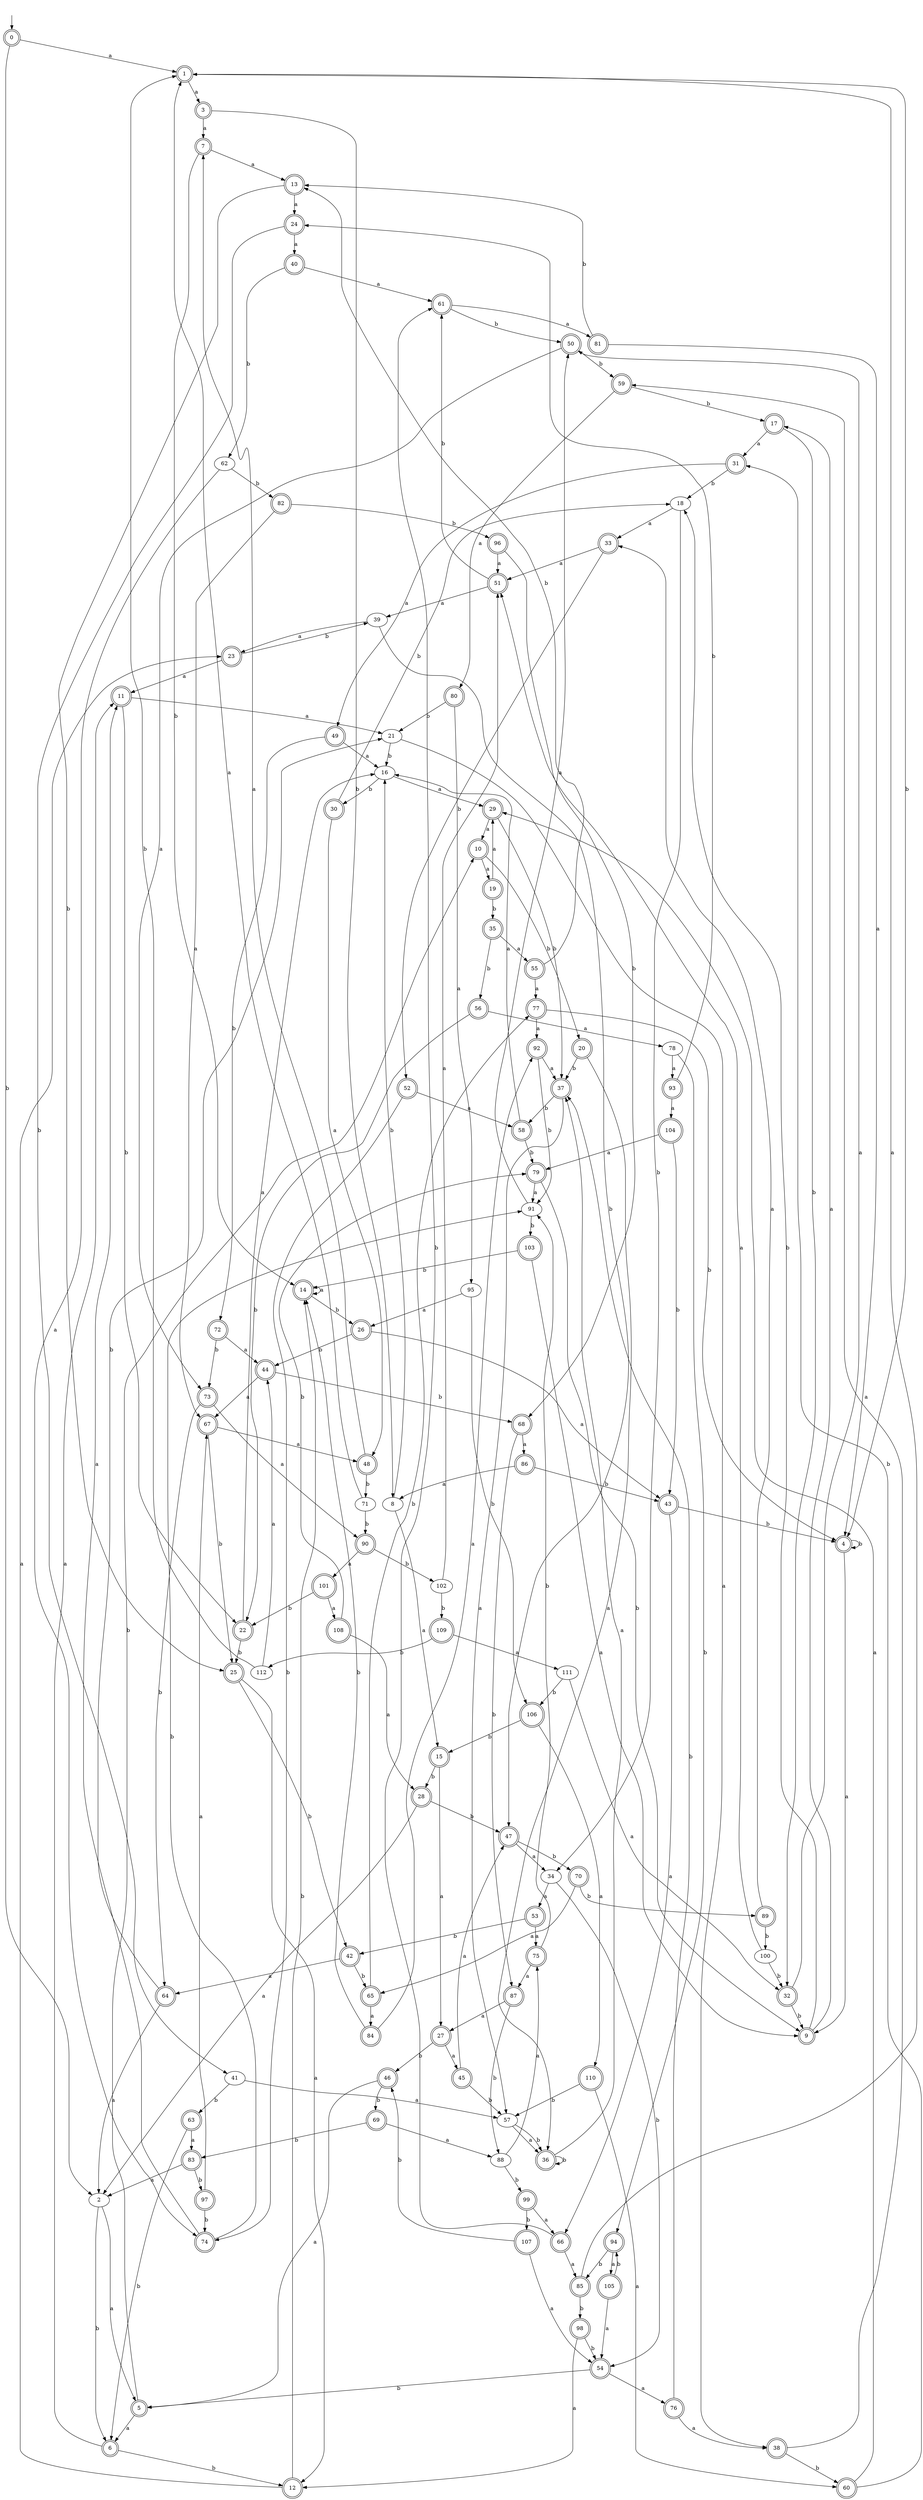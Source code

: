 digraph RandomDFA {
  __start0 [label="", shape=none];
  __start0 -> 0 [label=""];
  0 [shape=circle] [shape=doublecircle]
  0 -> 1 [label="a"]
  0 -> 2 [label="b"]
  1 [shape=doublecircle]
  1 -> 3 [label="a"]
  1 -> 4 [label="b"]
  2
  2 -> 5 [label="a"]
  2 -> 6 [label="b"]
  3 [shape=doublecircle]
  3 -> 7 [label="a"]
  3 -> 8 [label="b"]
  4 [shape=doublecircle]
  4 -> 9 [label="a"]
  4 -> 4 [label="b"]
  5 [shape=doublecircle]
  5 -> 6 [label="a"]
  5 -> 10 [label="b"]
  6 [shape=doublecircle]
  6 -> 11 [label="a"]
  6 -> 12 [label="b"]
  7 [shape=doublecircle]
  7 -> 13 [label="a"]
  7 -> 14 [label="b"]
  8
  8 -> 15 [label="a"]
  8 -> 16 [label="b"]
  9 [shape=doublecircle]
  9 -> 17 [label="a"]
  9 -> 18 [label="b"]
  10 [shape=doublecircle]
  10 -> 19 [label="a"]
  10 -> 20 [label="b"]
  11 [shape=doublecircle]
  11 -> 21 [label="a"]
  11 -> 22 [label="b"]
  12 [shape=doublecircle]
  12 -> 23 [label="a"]
  12 -> 14 [label="b"]
  13 [shape=doublecircle]
  13 -> 24 [label="a"]
  13 -> 25 [label="b"]
  14 [shape=doublecircle]
  14 -> 14 [label="a"]
  14 -> 26 [label="b"]
  15 [shape=doublecircle]
  15 -> 27 [label="a"]
  15 -> 28 [label="b"]
  16
  16 -> 29 [label="a"]
  16 -> 30 [label="b"]
  17 [shape=doublecircle]
  17 -> 31 [label="a"]
  17 -> 32 [label="b"]
  18
  18 -> 33 [label="a"]
  18 -> 34 [label="b"]
  19 [shape=doublecircle]
  19 -> 29 [label="a"]
  19 -> 35 [label="b"]
  20 [shape=doublecircle]
  20 -> 36 [label="a"]
  20 -> 37 [label="b"]
  21
  21 -> 38 [label="a"]
  21 -> 16 [label="b"]
  22 [shape=doublecircle]
  22 -> 16 [label="a"]
  22 -> 25 [label="b"]
  23 [shape=doublecircle]
  23 -> 11 [label="a"]
  23 -> 39 [label="b"]
  24 [shape=doublecircle]
  24 -> 40 [label="a"]
  24 -> 41 [label="b"]
  25 [shape=doublecircle]
  25 -> 12 [label="a"]
  25 -> 42 [label="b"]
  26 [shape=doublecircle]
  26 -> 43 [label="a"]
  26 -> 44 [label="b"]
  27 [shape=doublecircle]
  27 -> 45 [label="a"]
  27 -> 46 [label="b"]
  28 [shape=doublecircle]
  28 -> 2 [label="a"]
  28 -> 47 [label="b"]
  29 [shape=doublecircle]
  29 -> 10 [label="a"]
  29 -> 37 [label="b"]
  30 [shape=doublecircle]
  30 -> 48 [label="a"]
  30 -> 18 [label="b"]
  31 [shape=doublecircle]
  31 -> 49 [label="a"]
  31 -> 18 [label="b"]
  32 [shape=doublecircle]
  32 -> 50 [label="a"]
  32 -> 9 [label="b"]
  33 [shape=doublecircle]
  33 -> 51 [label="a"]
  33 -> 52 [label="b"]
  34
  34 -> 53 [label="a"]
  34 -> 54 [label="b"]
  35 [shape=doublecircle]
  35 -> 55 [label="a"]
  35 -> 56 [label="b"]
  36 [shape=doublecircle]
  36 -> 37 [label="a"]
  36 -> 36 [label="b"]
  37 [shape=doublecircle]
  37 -> 57 [label="a"]
  37 -> 58 [label="b"]
  38 [shape=doublecircle]
  38 -> 59 [label="a"]
  38 -> 60 [label="b"]
  39
  39 -> 23 [label="a"]
  39 -> 47 [label="b"]
  40 [shape=doublecircle]
  40 -> 61 [label="a"]
  40 -> 62 [label="b"]
  41
  41 -> 57 [label="a"]
  41 -> 63 [label="b"]
  42 [shape=doublecircle]
  42 -> 64 [label="a"]
  42 -> 65 [label="b"]
  43 [shape=doublecircle]
  43 -> 66 [label="a"]
  43 -> 4 [label="b"]
  44 [shape=doublecircle]
  44 -> 67 [label="a"]
  44 -> 68 [label="b"]
  45 [shape=doublecircle]
  45 -> 47 [label="a"]
  45 -> 57 [label="b"]
  46 [shape=doublecircle]
  46 -> 5 [label="a"]
  46 -> 69 [label="b"]
  47 [shape=doublecircle]
  47 -> 34 [label="a"]
  47 -> 70 [label="b"]
  48 [shape=doublecircle]
  48 -> 7 [label="a"]
  48 -> 71 [label="b"]
  49 [shape=doublecircle]
  49 -> 16 [label="a"]
  49 -> 72 [label="b"]
  50 [shape=doublecircle]
  50 -> 73 [label="a"]
  50 -> 59 [label="b"]
  51 [shape=doublecircle]
  51 -> 39 [label="a"]
  51 -> 61 [label="b"]
  52 [shape=doublecircle]
  52 -> 58 [label="a"]
  52 -> 74 [label="b"]
  53 [shape=doublecircle]
  53 -> 75 [label="a"]
  53 -> 42 [label="b"]
  54 [shape=doublecircle]
  54 -> 76 [label="a"]
  54 -> 5 [label="b"]
  55 [shape=doublecircle]
  55 -> 77 [label="a"]
  55 -> 13 [label="b"]
  56 [shape=doublecircle]
  56 -> 78 [label="a"]
  56 -> 22 [label="b"]
  57
  57 -> 36 [label="a"]
  57 -> 36 [label="b"]
  58 [shape=doublecircle]
  58 -> 16 [label="a"]
  58 -> 79 [label="b"]
  59 [shape=doublecircle]
  59 -> 80 [label="a"]
  59 -> 17 [label="b"]
  60 [shape=doublecircle]
  60 -> 29 [label="a"]
  60 -> 31 [label="b"]
  61 [shape=doublecircle]
  61 -> 81 [label="a"]
  61 -> 50 [label="b"]
  62
  62 -> 74 [label="a"]
  62 -> 82 [label="b"]
  63 [shape=doublecircle]
  63 -> 83 [label="a"]
  63 -> 6 [label="b"]
  64 [shape=doublecircle]
  64 -> 2 [label="a"]
  64 -> 21 [label="b"]
  65 [shape=doublecircle]
  65 -> 84 [label="a"]
  65 -> 77 [label="b"]
  66 [shape=doublecircle]
  66 -> 85 [label="a"]
  66 -> 61 [label="b"]
  67 [shape=doublecircle]
  67 -> 48 [label="a"]
  67 -> 25 [label="b"]
  68 [shape=doublecircle]
  68 -> 86 [label="a"]
  68 -> 87 [label="b"]
  69 [shape=doublecircle]
  69 -> 88 [label="a"]
  69 -> 83 [label="b"]
  70 [shape=doublecircle]
  70 -> 65 [label="a"]
  70 -> 89 [label="b"]
  71
  71 -> 1 [label="a"]
  71 -> 90 [label="b"]
  72 [shape=doublecircle]
  72 -> 44 [label="a"]
  72 -> 73 [label="b"]
  73 [shape=doublecircle]
  73 -> 90 [label="a"]
  73 -> 64 [label="b"]
  74 [shape=doublecircle]
  74 -> 11 [label="a"]
  74 -> 91 [label="b"]
  75 [shape=doublecircle]
  75 -> 87 [label="a"]
  75 -> 91 [label="b"]
  76 [shape=doublecircle]
  76 -> 38 [label="a"]
  76 -> 37 [label="b"]
  77 [shape=doublecircle]
  77 -> 92 [label="a"]
  77 -> 4 [label="b"]
  78
  78 -> 93 [label="a"]
  78 -> 94 [label="b"]
  79 [shape=doublecircle]
  79 -> 91 [label="a"]
  79 -> 9 [label="b"]
  80 [shape=doublecircle]
  80 -> 95 [label="a"]
  80 -> 21 [label="b"]
  81 [shape=doublecircle]
  81 -> 4 [label="a"]
  81 -> 13 [label="b"]
  82 [shape=doublecircle]
  82 -> 67 [label="a"]
  82 -> 96 [label="b"]
  83 [shape=doublecircle]
  83 -> 2 [label="a"]
  83 -> 97 [label="b"]
  84 [shape=doublecircle]
  84 -> 92 [label="a"]
  84 -> 14 [label="b"]
  85 [shape=doublecircle]
  85 -> 1 [label="a"]
  85 -> 98 [label="b"]
  86 [shape=doublecircle]
  86 -> 8 [label="a"]
  86 -> 43 [label="b"]
  87 [shape=doublecircle]
  87 -> 27 [label="a"]
  87 -> 88 [label="b"]
  88
  88 -> 75 [label="a"]
  88 -> 99 [label="b"]
  89 [shape=doublecircle]
  89 -> 33 [label="a"]
  89 -> 100 [label="b"]
  90 [shape=doublecircle]
  90 -> 101 [label="a"]
  90 -> 102 [label="b"]
  91
  91 -> 50 [label="a"]
  91 -> 103 [label="b"]
  92 [shape=doublecircle]
  92 -> 37 [label="a"]
  92 -> 91 [label="b"]
  93 [shape=doublecircle]
  93 -> 104 [label="a"]
  93 -> 24 [label="b"]
  94 [shape=doublecircle]
  94 -> 105 [label="a"]
  94 -> 85 [label="b"]
  95
  95 -> 26 [label="a"]
  95 -> 106 [label="b"]
  96 [shape=doublecircle]
  96 -> 51 [label="a"]
  96 -> 68 [label="b"]
  97 [shape=doublecircle]
  97 -> 67 [label="a"]
  97 -> 74 [label="b"]
  98 [shape=doublecircle]
  98 -> 12 [label="a"]
  98 -> 54 [label="b"]
  99 [shape=doublecircle]
  99 -> 66 [label="a"]
  99 -> 107 [label="b"]
  100
  100 -> 51 [label="a"]
  100 -> 32 [label="b"]
  101 [shape=doublecircle]
  101 -> 108 [label="a"]
  101 -> 22 [label="b"]
  102
  102 -> 51 [label="a"]
  102 -> 109 [label="b"]
  103 [shape=doublecircle]
  103 -> 9 [label="a"]
  103 -> 14 [label="b"]
  104 [shape=doublecircle]
  104 -> 79 [label="a"]
  104 -> 43 [label="b"]
  105 [shape=doublecircle]
  105 -> 54 [label="a"]
  105 -> 94 [label="b"]
  106 [shape=doublecircle]
  106 -> 110 [label="a"]
  106 -> 15 [label="b"]
  107 [shape=doublecircle]
  107 -> 54 [label="a"]
  107 -> 46 [label="b"]
  108 [shape=doublecircle]
  108 -> 28 [label="a"]
  108 -> 79 [label="b"]
  109 [shape=doublecircle]
  109 -> 111 [label="a"]
  109 -> 112 [label="b"]
  110 [shape=doublecircle]
  110 -> 60 [label="a"]
  110 -> 57 [label="b"]
  111
  111 -> 32 [label="a"]
  111 -> 106 [label="b"]
  112
  112 -> 44 [label="a"]
  112 -> 1 [label="b"]
}
